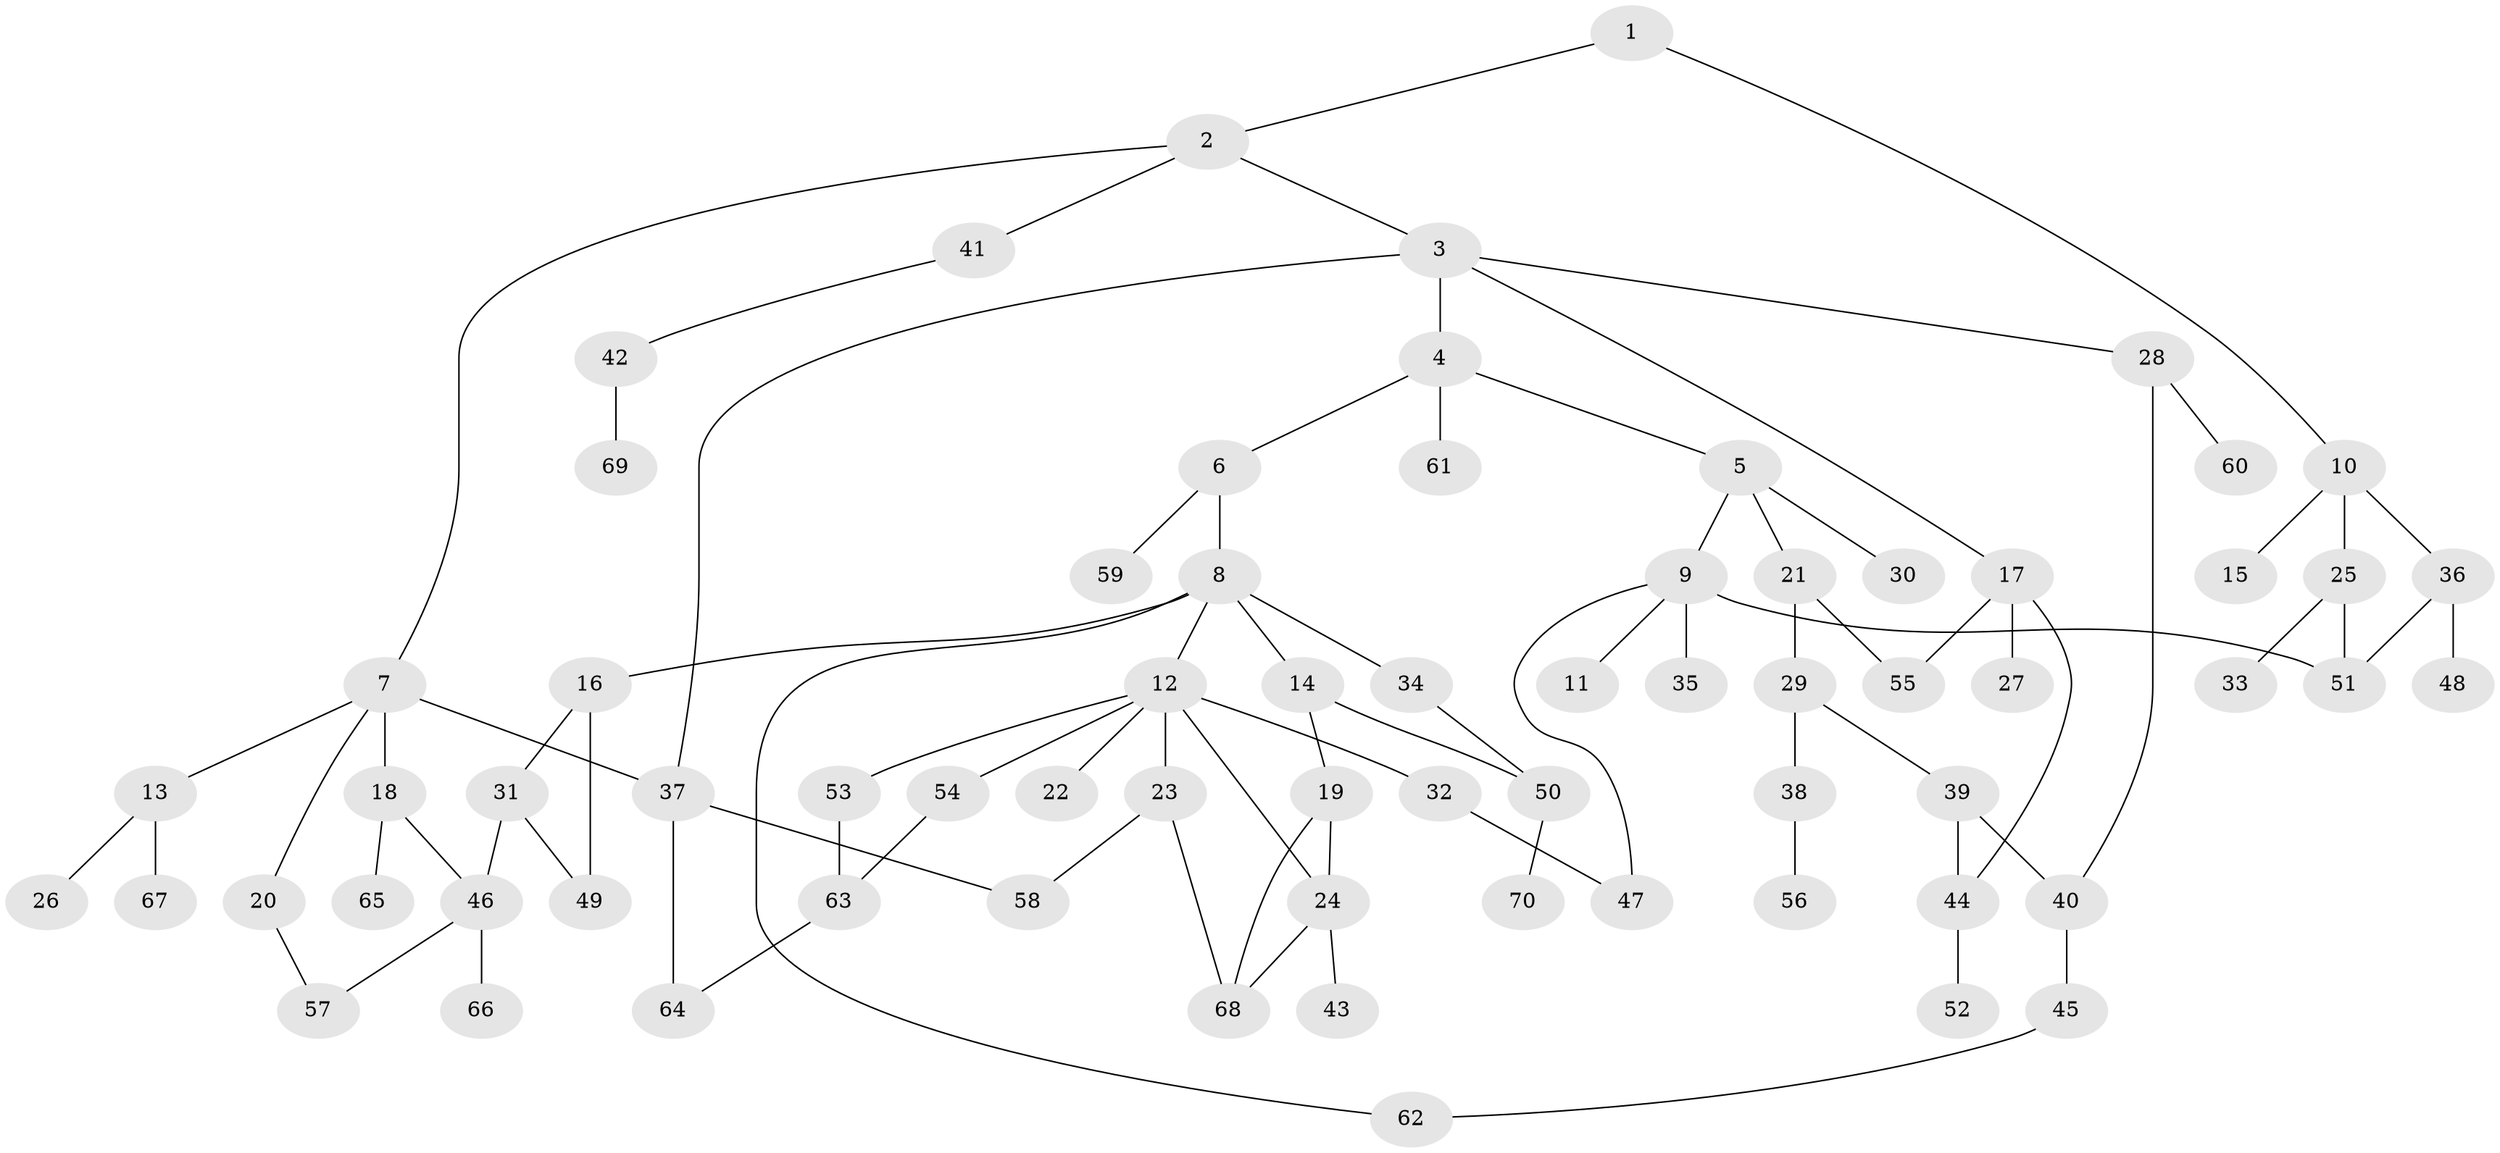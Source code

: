 // coarse degree distribution, {7: 0.02857142857142857, 5: 0.08571428571428572, 4: 0.22857142857142856, 1: 0.22857142857142856, 2: 0.2857142857142857, 3: 0.11428571428571428, 6: 0.02857142857142857}
// Generated by graph-tools (version 1.1) at 2025/48/03/06/25 01:48:57]
// undirected, 70 vertices, 87 edges
graph export_dot {
graph [start="1"]
  node [color=gray90,style=filled];
  1;
  2;
  3;
  4;
  5;
  6;
  7;
  8;
  9;
  10;
  11;
  12;
  13;
  14;
  15;
  16;
  17;
  18;
  19;
  20;
  21;
  22;
  23;
  24;
  25;
  26;
  27;
  28;
  29;
  30;
  31;
  32;
  33;
  34;
  35;
  36;
  37;
  38;
  39;
  40;
  41;
  42;
  43;
  44;
  45;
  46;
  47;
  48;
  49;
  50;
  51;
  52;
  53;
  54;
  55;
  56;
  57;
  58;
  59;
  60;
  61;
  62;
  63;
  64;
  65;
  66;
  67;
  68;
  69;
  70;
  1 -- 2;
  1 -- 10;
  2 -- 3;
  2 -- 7;
  2 -- 41;
  3 -- 4;
  3 -- 17;
  3 -- 28;
  3 -- 37;
  4 -- 5;
  4 -- 6;
  4 -- 61;
  5 -- 9;
  5 -- 21;
  5 -- 30;
  6 -- 8;
  6 -- 59;
  7 -- 13;
  7 -- 18;
  7 -- 20;
  7 -- 37;
  8 -- 12;
  8 -- 14;
  8 -- 16;
  8 -- 34;
  8 -- 62;
  9 -- 11;
  9 -- 35;
  9 -- 51;
  9 -- 47;
  10 -- 15;
  10 -- 25;
  10 -- 36;
  12 -- 22;
  12 -- 23;
  12 -- 24;
  12 -- 32;
  12 -- 53;
  12 -- 54;
  13 -- 26;
  13 -- 67;
  14 -- 19;
  14 -- 50;
  16 -- 31;
  16 -- 49;
  17 -- 27;
  17 -- 44;
  17 -- 55;
  18 -- 46;
  18 -- 65;
  19 -- 24;
  19 -- 68;
  20 -- 57;
  21 -- 29;
  21 -- 55;
  23 -- 58;
  23 -- 68;
  24 -- 43;
  24 -- 68;
  25 -- 33;
  25 -- 51;
  28 -- 40;
  28 -- 60;
  29 -- 38;
  29 -- 39;
  31 -- 46;
  31 -- 49;
  32 -- 47;
  34 -- 50;
  36 -- 48;
  36 -- 51;
  37 -- 64;
  37 -- 58;
  38 -- 56;
  39 -- 44;
  39 -- 40;
  40 -- 45;
  41 -- 42;
  42 -- 69;
  44 -- 52;
  45 -- 62;
  46 -- 57;
  46 -- 66;
  50 -- 70;
  53 -- 63;
  54 -- 63;
  63 -- 64;
}
